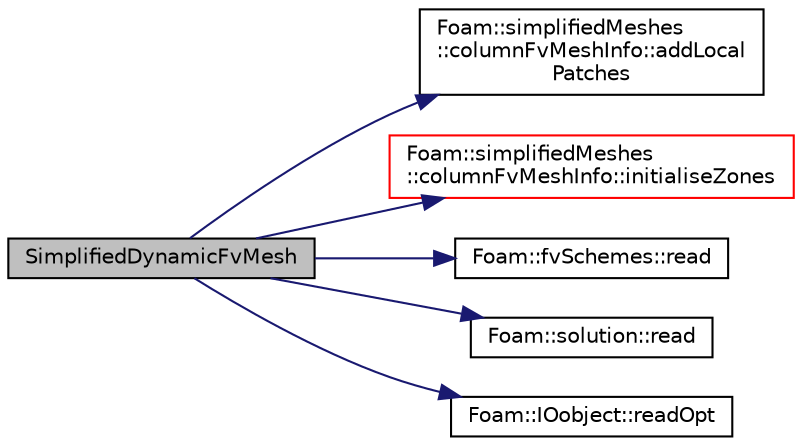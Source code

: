 digraph "SimplifiedDynamicFvMesh"
{
  bgcolor="transparent";
  edge [fontname="Helvetica",fontsize="10",labelfontname="Helvetica",labelfontsize="10"];
  node [fontname="Helvetica",fontsize="10",shape=record];
  rankdir="LR";
  Node1 [label="SimplifiedDynamicFvMesh",height=0.2,width=0.4,color="black", fillcolor="grey75", style="filled" fontcolor="black"];
  Node1 -> Node2 [color="midnightblue",fontsize="10",style="solid",fontname="Helvetica"];
  Node2 [label="Foam::simplifiedMeshes\l::columnFvMeshInfo::addLocal\lPatches",height=0.2,width=0.4,color="black",URL="$classFoam_1_1simplifiedMeshes_1_1columnFvMeshInfo.html#a71a3b73acb558a763189274a9371e47f",tooltip="Add the patches to the mesh. "];
  Node1 -> Node3 [color="midnightblue",fontsize="10",style="solid",fontname="Helvetica"];
  Node3 [label="Foam::simplifiedMeshes\l::columnFvMeshInfo::initialiseZones",height=0.2,width=0.4,color="red",URL="$classFoam_1_1simplifiedMeshes_1_1columnFvMeshInfo.html#acc5e068979055e456c54a9c9ce04b152",tooltip="Initialise zones if constructed from mesh. "];
  Node1 -> Node4 [color="midnightblue",fontsize="10",style="solid",fontname="Helvetica"];
  Node4 [label="Foam::fvSchemes::read",height=0.2,width=0.4,color="black",URL="$classFoam_1_1fvSchemes.html#af816873151ddb0126e98bb2f914d8ed5",tooltip="Read the fvSchemes. "];
  Node1 -> Node5 [color="midnightblue",fontsize="10",style="solid",fontname="Helvetica"];
  Node5 [label="Foam::solution::read",height=0.2,width=0.4,color="black",URL="$classFoam_1_1solution.html#af816873151ddb0126e98bb2f914d8ed5",tooltip="Read the solution dictionary. "];
  Node1 -> Node6 [color="midnightblue",fontsize="10",style="solid",fontname="Helvetica"];
  Node6 [label="Foam::IOobject::readOpt",height=0.2,width=0.4,color="black",URL="$classFoam_1_1IOobject.html#ae4c053f33807e82ce83c599afb985bbb",tooltip="The read option. "];
}
